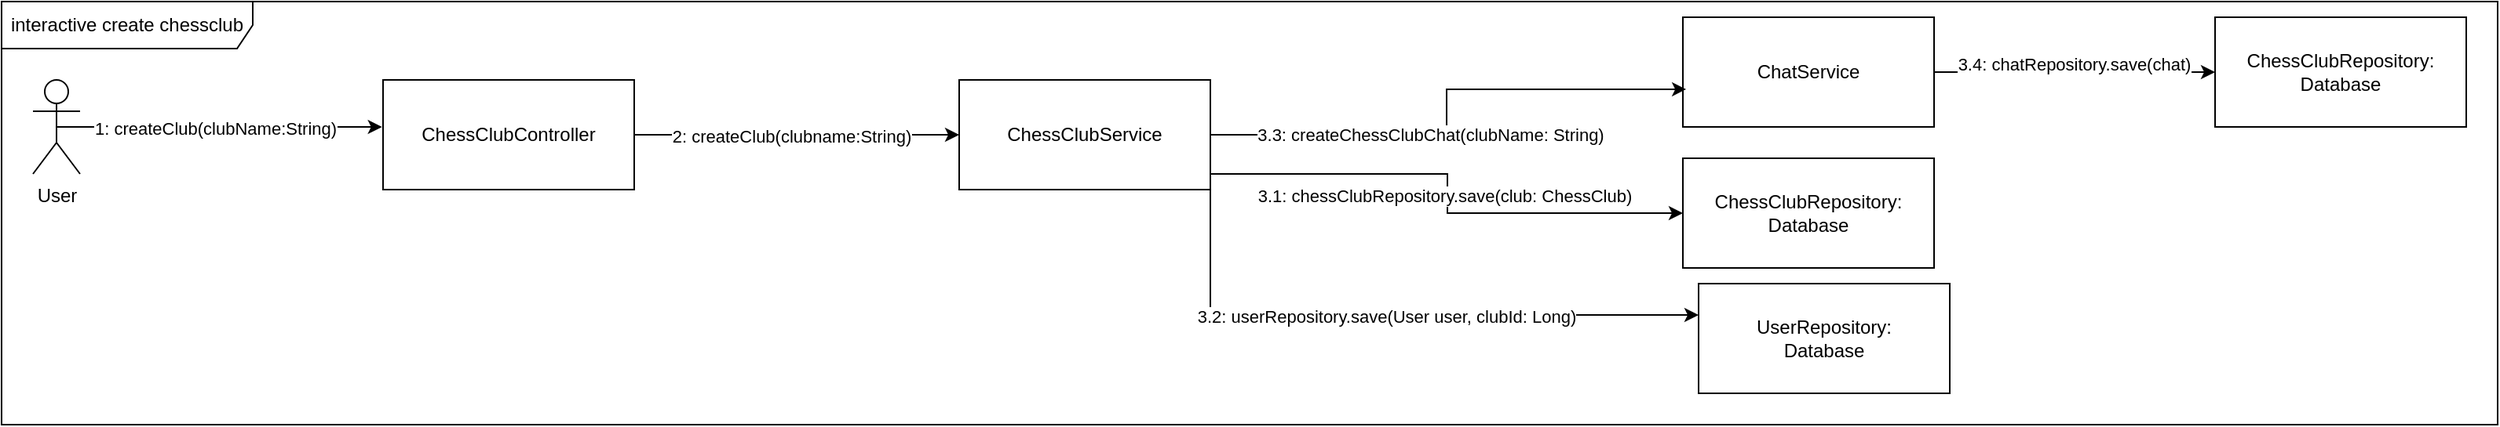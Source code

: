 <mxfile version="22.0.3" type="device">
  <diagram name="Seite-1" id="MYDDnkZYp0snbb28FhZK">
    <mxGraphModel dx="2433" dy="1098" grid="1" gridSize="10" guides="1" tooltips="1" connect="1" arrows="1" fold="1" page="1" pageScale="1" pageWidth="827" pageHeight="1169" math="0" shadow="0">
      <root>
        <mxCell id="0" />
        <mxCell id="1" parent="0" />
        <mxCell id="eeoeFO-xxEn6-hahUP_O-1" value="interactive create chessclub" style="shape=umlFrame;whiteSpace=wrap;html=1;pointerEvents=0;recursiveResize=0;container=1;collapsible=0;width=160;" vertex="1" parent="1">
          <mxGeometry x="10" y="10" width="1590" height="270" as="geometry" />
        </mxCell>
        <mxCell id="eeoeFO-xxEn6-hahUP_O-2" value="User" style="shape=umlActor;verticalLabelPosition=bottom;verticalAlign=top;html=1;" vertex="1" parent="eeoeFO-xxEn6-hahUP_O-1">
          <mxGeometry x="20" y="50" width="30" height="60" as="geometry" />
        </mxCell>
        <mxCell id="eeoeFO-xxEn6-hahUP_O-3" style="edgeStyle=orthogonalEdgeStyle;rounded=0;orthogonalLoop=1;jettySize=auto;html=1;entryX=0;entryY=0.5;entryDx=0;entryDy=0;" edge="1" parent="eeoeFO-xxEn6-hahUP_O-1" source="eeoeFO-xxEn6-hahUP_O-5" target="eeoeFO-xxEn6-hahUP_O-12">
          <mxGeometry relative="1" as="geometry" />
        </mxCell>
        <mxCell id="eeoeFO-xxEn6-hahUP_O-4" value="2: createClub(clubname:String)" style="edgeLabel;html=1;align=center;verticalAlign=middle;resizable=0;points=[];" vertex="1" connectable="0" parent="eeoeFO-xxEn6-hahUP_O-3">
          <mxGeometry x="-0.032" y="-1" relative="1" as="geometry">
            <mxPoint as="offset" />
          </mxGeometry>
        </mxCell>
        <mxCell id="eeoeFO-xxEn6-hahUP_O-5" value="ChessClubController" style="html=1;align=center;verticalAlign=middle;dashed=0;whiteSpace=wrap;" vertex="1" parent="eeoeFO-xxEn6-hahUP_O-1">
          <mxGeometry x="243" y="50" width="160" height="70" as="geometry" />
        </mxCell>
        <mxCell id="eeoeFO-xxEn6-hahUP_O-6" style="edgeStyle=orthogonalEdgeStyle;rounded=0;orthogonalLoop=1;jettySize=auto;html=1;exitX=0.5;exitY=0.5;exitDx=0;exitDy=0;exitPerimeter=0;entryX=-0.004;entryY=0.429;entryDx=0;entryDy=0;entryPerimeter=0;" edge="1" parent="eeoeFO-xxEn6-hahUP_O-1" source="eeoeFO-xxEn6-hahUP_O-2" target="eeoeFO-xxEn6-hahUP_O-5">
          <mxGeometry relative="1" as="geometry" />
        </mxCell>
        <mxCell id="eeoeFO-xxEn6-hahUP_O-7" value="1: createClub(clubName:String)" style="edgeLabel;html=1;align=center;verticalAlign=middle;resizable=0;points=[];" vertex="1" connectable="0" parent="eeoeFO-xxEn6-hahUP_O-6">
          <mxGeometry x="-0.025" y="-1" relative="1" as="geometry">
            <mxPoint as="offset" />
          </mxGeometry>
        </mxCell>
        <mxCell id="eeoeFO-xxEn6-hahUP_O-8" style="edgeStyle=orthogonalEdgeStyle;rounded=0;orthogonalLoop=1;jettySize=auto;html=1;entryX=0;entryY=0.5;entryDx=0;entryDy=0;" edge="1" parent="eeoeFO-xxEn6-hahUP_O-1" source="eeoeFO-xxEn6-hahUP_O-12" target="eeoeFO-xxEn6-hahUP_O-13">
          <mxGeometry relative="1" as="geometry">
            <Array as="points">
              <mxPoint x="921" y="110" />
              <mxPoint x="921" y="135" />
            </Array>
          </mxGeometry>
        </mxCell>
        <mxCell id="eeoeFO-xxEn6-hahUP_O-9" value="3.1: chessClubRepository.save(club: ChessClub)" style="edgeLabel;html=1;align=center;verticalAlign=middle;resizable=0;points=[];" vertex="1" connectable="0" parent="eeoeFO-xxEn6-hahUP_O-8">
          <mxGeometry x="0.008" y="-2" relative="1" as="geometry">
            <mxPoint as="offset" />
          </mxGeometry>
        </mxCell>
        <mxCell id="eeoeFO-xxEn6-hahUP_O-10" style="edgeStyle=orthogonalEdgeStyle;rounded=0;orthogonalLoop=1;jettySize=auto;html=1;exitX=1;exitY=1;exitDx=0;exitDy=0;" edge="1" parent="eeoeFO-xxEn6-hahUP_O-1" source="eeoeFO-xxEn6-hahUP_O-12" target="eeoeFO-xxEn6-hahUP_O-14">
          <mxGeometry relative="1" as="geometry">
            <Array as="points">
              <mxPoint x="770" y="200" />
            </Array>
          </mxGeometry>
        </mxCell>
        <mxCell id="eeoeFO-xxEn6-hahUP_O-11" value="3.2: userRepository.save(User user, clubId: Long)" style="edgeLabel;html=1;align=center;verticalAlign=middle;resizable=0;points=[];" vertex="1" connectable="0" parent="eeoeFO-xxEn6-hahUP_O-10">
          <mxGeometry x="-0.021" y="-1" relative="1" as="geometry">
            <mxPoint as="offset" />
          </mxGeometry>
        </mxCell>
        <mxCell id="eeoeFO-xxEn6-hahUP_O-12" value="ChessClubService" style="html=1;align=center;verticalAlign=middle;dashed=0;whiteSpace=wrap;" vertex="1" parent="eeoeFO-xxEn6-hahUP_O-1">
          <mxGeometry x="610" y="50" width="160" height="70" as="geometry" />
        </mxCell>
        <mxCell id="eeoeFO-xxEn6-hahUP_O-13" value="ChessClubRepository:&lt;br&gt;Database" style="html=1;align=center;verticalAlign=middle;dashed=0;whiteSpace=wrap;" vertex="1" parent="eeoeFO-xxEn6-hahUP_O-1">
          <mxGeometry x="1071" y="100" width="160" height="70" as="geometry" />
        </mxCell>
        <mxCell id="eeoeFO-xxEn6-hahUP_O-14" value="UserRepository:&lt;br&gt;Database" style="html=1;align=center;verticalAlign=middle;dashed=0;whiteSpace=wrap;" vertex="1" parent="eeoeFO-xxEn6-hahUP_O-1">
          <mxGeometry x="1081" y="180" width="160" height="70" as="geometry" />
        </mxCell>
        <mxCell id="eeoeFO-xxEn6-hahUP_O-15" style="edgeStyle=orthogonalEdgeStyle;rounded=0;orthogonalLoop=1;jettySize=auto;html=1;entryX=0;entryY=0.5;entryDx=0;entryDy=0;" edge="1" parent="eeoeFO-xxEn6-hahUP_O-1" source="eeoeFO-xxEn6-hahUP_O-17" target="eeoeFO-xxEn6-hahUP_O-20">
          <mxGeometry relative="1" as="geometry" />
        </mxCell>
        <mxCell id="eeoeFO-xxEn6-hahUP_O-16" value="3.4: chatRepository.save(chat)" style="edgeLabel;html=1;align=center;verticalAlign=middle;resizable=0;points=[];" vertex="1" connectable="0" parent="eeoeFO-xxEn6-hahUP_O-15">
          <mxGeometry x="0.008" y="-2" relative="1" as="geometry">
            <mxPoint x="-1" y="-7" as="offset" />
          </mxGeometry>
        </mxCell>
        <mxCell id="eeoeFO-xxEn6-hahUP_O-17" value="ChatService" style="html=1;align=center;verticalAlign=middle;dashed=0;whiteSpace=wrap;" vertex="1" parent="eeoeFO-xxEn6-hahUP_O-1">
          <mxGeometry x="1071" y="10" width="160" height="70" as="geometry" />
        </mxCell>
        <mxCell id="eeoeFO-xxEn6-hahUP_O-18" style="edgeStyle=orthogonalEdgeStyle;rounded=0;orthogonalLoop=1;jettySize=auto;html=1;entryX=0.013;entryY=0.657;entryDx=0;entryDy=0;entryPerimeter=0;" edge="1" parent="eeoeFO-xxEn6-hahUP_O-1" source="eeoeFO-xxEn6-hahUP_O-12" target="eeoeFO-xxEn6-hahUP_O-17">
          <mxGeometry relative="1" as="geometry" />
        </mxCell>
        <mxCell id="eeoeFO-xxEn6-hahUP_O-19" value="3.3: createChessClubChat(clubName: String)" style="edgeLabel;html=1;align=center;verticalAlign=middle;resizable=0;points=[];" vertex="1" connectable="0" parent="eeoeFO-xxEn6-hahUP_O-18">
          <mxGeometry x="-0.41" y="3" relative="1" as="geometry">
            <mxPoint x="42" y="3" as="offset" />
          </mxGeometry>
        </mxCell>
        <mxCell id="eeoeFO-xxEn6-hahUP_O-20" value="ChessClubRepository:&lt;br&gt;Database" style="html=1;align=center;verticalAlign=middle;dashed=0;whiteSpace=wrap;" vertex="1" parent="eeoeFO-xxEn6-hahUP_O-1">
          <mxGeometry x="1410" y="10" width="160" height="70" as="geometry" />
        </mxCell>
      </root>
    </mxGraphModel>
  </diagram>
</mxfile>
